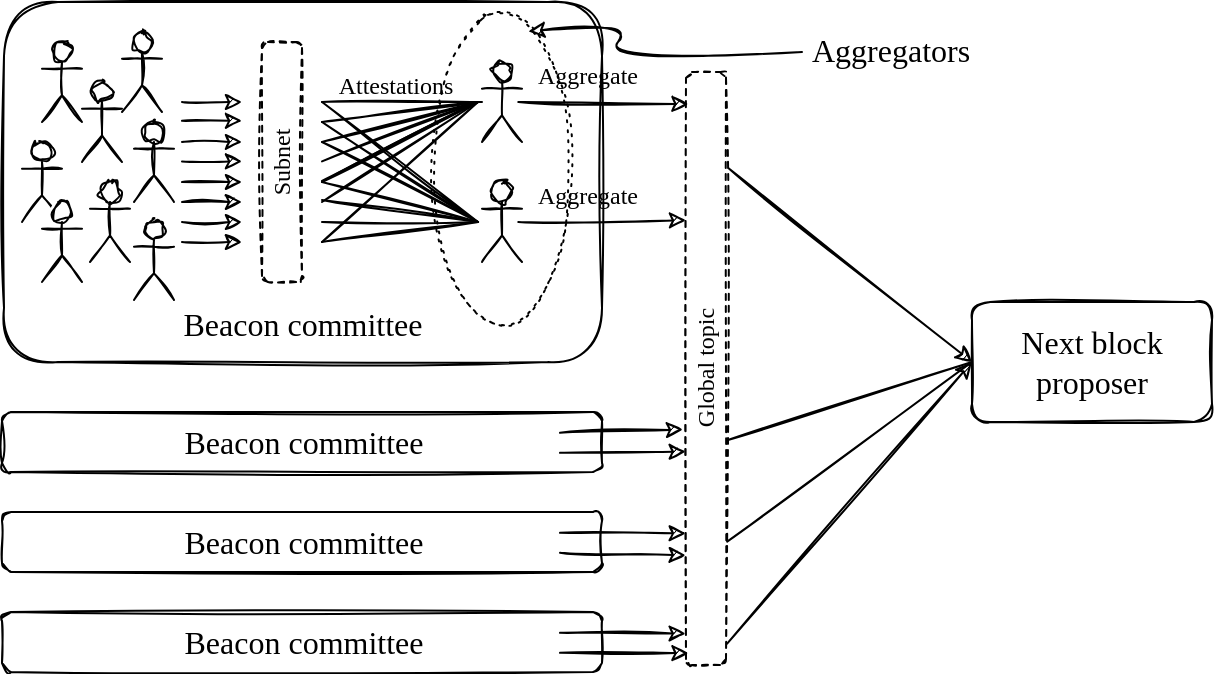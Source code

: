 <mxfile version="20.7.4" type="github">
  <diagram id="45ZHT5c-B5uZ-u51Fnz1" name="aggregators">
    <mxGraphModel dx="2074" dy="1093" grid="1" gridSize="10" guides="1" tooltips="1" connect="1" arrows="1" fold="1" page="1" pageScale="1" pageWidth="850" pageHeight="1100" math="0" shadow="0">
      <root>
        <mxCell id="0" />
        <mxCell id="1" parent="0" />
        <mxCell id="jOv1jI9sGNHT83Ywalm9-78" value="&lt;font style=&quot;font-size: 12px;&quot;&gt;Attestations&lt;/font&gt;" style="text;html=1;strokeColor=none;fillColor=none;align=center;verticalAlign=middle;whiteSpace=wrap;rounded=0;sketch=1;fontFamily=Gloria Hallelujah;fontSource=https%3A%2F%2Ffonts.googleapis.com%2Fcss%3Ffamily%3DGloria%2BHallelujah;fontSize=16;" parent="1" vertex="1">
          <mxGeometry x="239" y="75" width="60" height="30" as="geometry" />
        </mxCell>
        <mxCell id="jOv1jI9sGNHT83Ywalm9-54" value="" style="rounded=1;whiteSpace=wrap;html=1;sketch=1;fillColor=none;" parent="1" vertex="1">
          <mxGeometry x="73" y="50" width="299" height="180" as="geometry" />
        </mxCell>
        <mxCell id="jOv1jI9sGNHT83Ywalm9-1" value="" style="shape=umlActor;verticalLabelPosition=bottom;verticalAlign=top;html=1;outlineConnect=0;sketch=1;rounded=0;" parent="1" vertex="1">
          <mxGeometry x="92" y="70" width="20" height="40" as="geometry" />
        </mxCell>
        <mxCell id="jOv1jI9sGNHT83Ywalm9-2" value="" style="shape=umlActor;verticalLabelPosition=bottom;verticalAlign=top;html=1;outlineConnect=0;sketch=1;rounded=0;" parent="1" vertex="1">
          <mxGeometry x="112" y="90" width="20" height="40" as="geometry" />
        </mxCell>
        <mxCell id="jOv1jI9sGNHT83Ywalm9-3" value="" style="shape=umlActor;verticalLabelPosition=bottom;verticalAlign=top;html=1;outlineConnect=0;sketch=1;rounded=0;" parent="1" vertex="1">
          <mxGeometry x="132" y="65" width="20" height="40" as="geometry" />
        </mxCell>
        <mxCell id="jOv1jI9sGNHT83Ywalm9-4" value="" style="shape=umlActor;verticalLabelPosition=bottom;verticalAlign=top;html=1;outlineConnect=0;sketch=1;rounded=0;" parent="1" vertex="1">
          <mxGeometry x="312" y="80" width="20" height="40" as="geometry" />
        </mxCell>
        <mxCell id="jOv1jI9sGNHT83Ywalm9-6" value="" style="shape=umlActor;verticalLabelPosition=bottom;verticalAlign=top;html=1;outlineConnect=0;sketch=1;rounded=0;" parent="1" vertex="1">
          <mxGeometry x="116" y="140" width="20" height="40" as="geometry" />
        </mxCell>
        <mxCell id="jOv1jI9sGNHT83Ywalm9-7" value="" style="shape=umlActor;verticalLabelPosition=bottom;verticalAlign=top;html=1;outlineConnect=0;sketch=1;rounded=0;" parent="1" vertex="1">
          <mxGeometry x="82" y="120" width="20" height="40" as="geometry" />
        </mxCell>
        <mxCell id="jOv1jI9sGNHT83Ywalm9-8" value="" style="shape=umlActor;verticalLabelPosition=bottom;verticalAlign=top;html=1;outlineConnect=0;sketch=1;rounded=0;" parent="1" vertex="1">
          <mxGeometry x="92" y="150" width="20" height="40" as="geometry" />
        </mxCell>
        <mxCell id="jOv1jI9sGNHT83Ywalm9-10" value="" style="shape=umlActor;verticalLabelPosition=bottom;verticalAlign=top;html=1;outlineConnect=0;sketch=1;rounded=0;" parent="1" vertex="1">
          <mxGeometry x="138" y="159" width="20" height="40" as="geometry" />
        </mxCell>
        <mxCell id="jOv1jI9sGNHT83Ywalm9-11" value="" style="shape=umlActor;verticalLabelPosition=bottom;verticalAlign=top;html=1;outlineConnect=0;sketch=1;rounded=0;" parent="1" vertex="1">
          <mxGeometry x="138" y="110" width="20" height="40" as="geometry" />
        </mxCell>
        <mxCell id="jOv1jI9sGNHT83Ywalm9-14" value="" style="shape=umlActor;verticalLabelPosition=bottom;verticalAlign=top;html=1;outlineConnect=0;sketch=1;rounded=0;" parent="1" vertex="1">
          <mxGeometry x="312" y="140" width="20" height="40" as="geometry" />
        </mxCell>
        <mxCell id="jOv1jI9sGNHT83Ywalm9-15" value="&lt;font data-font-src=&quot;https://fonts.googleapis.com/css?family=Gloria+Hallelujah&quot; face=&quot;Gloria Hallelujah&quot;&gt;Subnet&lt;/font&gt;" style="rounded=1;whiteSpace=wrap;html=1;sketch=1;rotation=-90;dashed=1;fillColor=none;" parent="1" vertex="1">
          <mxGeometry x="152" y="120" width="120" height="20" as="geometry" />
        </mxCell>
        <mxCell id="jOv1jI9sGNHT83Ywalm9-17" value="" style="endArrow=classic;html=1;sketch=1;" parent="1" edge="1">
          <mxGeometry width="50" height="50" relative="1" as="geometry">
            <mxPoint x="162" y="100" as="sourcePoint" />
            <mxPoint x="192" y="100" as="targetPoint" />
          </mxGeometry>
        </mxCell>
        <mxCell id="jOv1jI9sGNHT83Ywalm9-18" value="" style="endArrow=classic;html=1;sketch=1;" parent="1" edge="1">
          <mxGeometry width="50" height="50" relative="1" as="geometry">
            <mxPoint x="162" y="109.43" as="sourcePoint" />
            <mxPoint x="192" y="109.43" as="targetPoint" />
          </mxGeometry>
        </mxCell>
        <mxCell id="jOv1jI9sGNHT83Ywalm9-19" value="" style="endArrow=classic;html=1;sketch=1;" parent="1" edge="1">
          <mxGeometry width="50" height="50" relative="1" as="geometry">
            <mxPoint x="162" y="120" as="sourcePoint" />
            <mxPoint x="192" y="120" as="targetPoint" />
          </mxGeometry>
        </mxCell>
        <mxCell id="jOv1jI9sGNHT83Ywalm9-20" value="" style="endArrow=classic;html=1;sketch=1;" parent="1" edge="1">
          <mxGeometry width="50" height="50" relative="1" as="geometry">
            <mxPoint x="162" y="129.71" as="sourcePoint" />
            <mxPoint x="192" y="129.71" as="targetPoint" />
          </mxGeometry>
        </mxCell>
        <mxCell id="jOv1jI9sGNHT83Ywalm9-21" value="" style="endArrow=classic;html=1;sketch=1;" parent="1" edge="1">
          <mxGeometry width="50" height="50" relative="1" as="geometry">
            <mxPoint x="162" y="140" as="sourcePoint" />
            <mxPoint x="192" y="140" as="targetPoint" />
          </mxGeometry>
        </mxCell>
        <mxCell id="jOv1jI9sGNHT83Ywalm9-22" value="" style="endArrow=classic;html=1;sketch=1;" parent="1" edge="1">
          <mxGeometry width="50" height="50" relative="1" as="geometry">
            <mxPoint x="162" y="150" as="sourcePoint" />
            <mxPoint x="192" y="150" as="targetPoint" />
          </mxGeometry>
        </mxCell>
        <mxCell id="jOv1jI9sGNHT83Ywalm9-23" value="" style="endArrow=classic;html=1;sketch=1;" parent="1" edge="1">
          <mxGeometry width="50" height="50" relative="1" as="geometry">
            <mxPoint x="162" y="160" as="sourcePoint" />
            <mxPoint x="192" y="160" as="targetPoint" />
          </mxGeometry>
        </mxCell>
        <mxCell id="jOv1jI9sGNHT83Ywalm9-24" value="" style="endArrow=classic;html=1;sketch=1;" parent="1" edge="1">
          <mxGeometry width="50" height="50" relative="1" as="geometry">
            <mxPoint x="162" y="170" as="sourcePoint" />
            <mxPoint x="192" y="170" as="targetPoint" />
          </mxGeometry>
        </mxCell>
        <mxCell id="jOv1jI9sGNHT83Ywalm9-25" value="" style="endArrow=none;html=1;sketch=1;endFill=0;" parent="1" target="jOv1jI9sGNHT83Ywalm9-4" edge="1">
          <mxGeometry width="50" height="50" relative="1" as="geometry">
            <mxPoint x="232" y="100" as="sourcePoint" />
            <mxPoint x="202" y="110" as="targetPoint" />
          </mxGeometry>
        </mxCell>
        <mxCell id="jOv1jI9sGNHT83Ywalm9-27" value="" style="endArrow=none;html=1;sketch=1;endFill=0;" parent="1" edge="1">
          <mxGeometry width="50" height="50" relative="1" as="geometry">
            <mxPoint x="232" y="110" as="sourcePoint" />
            <mxPoint x="310" y="100" as="targetPoint" />
          </mxGeometry>
        </mxCell>
        <mxCell id="jOv1jI9sGNHT83Ywalm9-28" value="" style="endArrow=none;html=1;sketch=1;endFill=0;" parent="1" edge="1">
          <mxGeometry width="50" height="50" relative="1" as="geometry">
            <mxPoint x="232" y="120" as="sourcePoint" />
            <mxPoint x="310" y="100" as="targetPoint" />
          </mxGeometry>
        </mxCell>
        <mxCell id="jOv1jI9sGNHT83Ywalm9-29" value="" style="endArrow=none;html=1;sketch=1;endFill=0;" parent="1" edge="1">
          <mxGeometry width="50" height="50" relative="1" as="geometry">
            <mxPoint x="232" y="129.71" as="sourcePoint" />
            <mxPoint x="310" y="100" as="targetPoint" />
          </mxGeometry>
        </mxCell>
        <mxCell id="jOv1jI9sGNHT83Ywalm9-30" value="" style="endArrow=none;html=1;sketch=1;endFill=0;" parent="1" edge="1">
          <mxGeometry width="50" height="50" relative="1" as="geometry">
            <mxPoint x="232" y="139.43" as="sourcePoint" />
            <mxPoint x="310" y="100" as="targetPoint" />
          </mxGeometry>
        </mxCell>
        <mxCell id="jOv1jI9sGNHT83Ywalm9-31" value="" style="endArrow=none;html=1;sketch=1;endFill=0;" parent="1" edge="1">
          <mxGeometry width="50" height="50" relative="1" as="geometry">
            <mxPoint x="232" y="150.0" as="sourcePoint" />
            <mxPoint x="310" y="100" as="targetPoint" />
          </mxGeometry>
        </mxCell>
        <mxCell id="jOv1jI9sGNHT83Ywalm9-33" value="" style="endArrow=none;html=1;sketch=1;endFill=0;" parent="1" edge="1">
          <mxGeometry width="50" height="50" relative="1" as="geometry">
            <mxPoint x="232" y="140.0" as="sourcePoint" />
            <mxPoint x="310" y="100" as="targetPoint" />
          </mxGeometry>
        </mxCell>
        <mxCell id="jOv1jI9sGNHT83Ywalm9-43" value="" style="endArrow=none;html=1;sketch=1;endFill=0;" parent="1" edge="1">
          <mxGeometry width="50" height="50" relative="1" as="geometry">
            <mxPoint x="232" y="100" as="sourcePoint" />
            <mxPoint x="310" y="160" as="targetPoint" />
          </mxGeometry>
        </mxCell>
        <mxCell id="jOv1jI9sGNHT83Ywalm9-44" value="" style="endArrow=none;html=1;sketch=1;endFill=0;" parent="1" edge="1">
          <mxGeometry width="50" height="50" relative="1" as="geometry">
            <mxPoint x="232" y="110" as="sourcePoint" />
            <mxPoint x="310" y="160" as="targetPoint" />
          </mxGeometry>
        </mxCell>
        <mxCell id="jOv1jI9sGNHT83Ywalm9-45" value="" style="endArrow=none;html=1;sketch=1;endFill=0;" parent="1" edge="1">
          <mxGeometry width="50" height="50" relative="1" as="geometry">
            <mxPoint x="232" y="120" as="sourcePoint" />
            <mxPoint x="310" y="160" as="targetPoint" />
          </mxGeometry>
        </mxCell>
        <mxCell id="jOv1jI9sGNHT83Ywalm9-47" value="" style="endArrow=none;html=1;sketch=1;endFill=0;" parent="1" edge="1">
          <mxGeometry width="50" height="50" relative="1" as="geometry">
            <mxPoint x="232" y="149" as="sourcePoint" />
            <mxPoint x="310" y="160" as="targetPoint" />
          </mxGeometry>
        </mxCell>
        <mxCell id="jOv1jI9sGNHT83Ywalm9-48" value="" style="endArrow=none;html=1;sketch=1;endFill=0;" parent="1" edge="1">
          <mxGeometry width="50" height="50" relative="1" as="geometry">
            <mxPoint x="232" y="160" as="sourcePoint" />
            <mxPoint x="310" y="160" as="targetPoint" />
          </mxGeometry>
        </mxCell>
        <mxCell id="jOv1jI9sGNHT83Ywalm9-49" value="" style="endArrow=none;html=1;sketch=1;endFill=0;entryX=0.793;entryY=0.611;entryDx=0;entryDy=0;entryPerimeter=0;" parent="1" target="jOv1jI9sGNHT83Ywalm9-54" edge="1">
          <mxGeometry width="50" height="50" relative="1" as="geometry">
            <mxPoint x="232" y="170" as="sourcePoint" />
            <mxPoint x="262" y="160" as="targetPoint" />
          </mxGeometry>
        </mxCell>
        <mxCell id="jOv1jI9sGNHT83Ywalm9-50" value="" style="endArrow=none;html=1;sketch=1;endFill=0;" parent="1" edge="1">
          <mxGeometry width="50" height="50" relative="1" as="geometry">
            <mxPoint x="232" y="140" as="sourcePoint" />
            <mxPoint x="310" y="160" as="targetPoint" />
          </mxGeometry>
        </mxCell>
        <mxCell id="jOv1jI9sGNHT83Ywalm9-51" value="" style="endArrow=none;html=1;sketch=1;endFill=0;" parent="1" edge="1">
          <mxGeometry width="50" height="50" relative="1" as="geometry">
            <mxPoint x="232" y="170" as="sourcePoint" />
            <mxPoint x="310" y="100" as="targetPoint" />
          </mxGeometry>
        </mxCell>
        <mxCell id="jOv1jI9sGNHT83Ywalm9-52" value="" style="endArrow=classic;html=1;sketch=1;exitX=0.86;exitY=0.278;exitDx=0;exitDy=0;exitPerimeter=0;entryX=0.946;entryY=0.062;entryDx=0;entryDy=0;entryPerimeter=0;" parent="1" source="jOv1jI9sGNHT83Ywalm9-54" target="jOv1jI9sGNHT83Ywalm9-55" edge="1">
          <mxGeometry width="50" height="50" relative="1" as="geometry">
            <mxPoint x="351" y="99.71" as="sourcePoint" />
            <mxPoint x="401" y="100" as="targetPoint" />
          </mxGeometry>
        </mxCell>
        <mxCell id="jOv1jI9sGNHT83Ywalm9-53" value="" style="endArrow=classic;html=1;sketch=1;exitX=0.86;exitY=0.611;exitDx=0;exitDy=0;exitPerimeter=0;entryX=0.75;entryY=0;entryDx=0;entryDy=0;" parent="1" source="jOv1jI9sGNHT83Ywalm9-54" target="jOv1jI9sGNHT83Ywalm9-55" edge="1">
          <mxGeometry width="50" height="50" relative="1" as="geometry">
            <mxPoint x="351" y="159.43" as="sourcePoint" />
            <mxPoint x="401" y="159" as="targetPoint" />
          </mxGeometry>
        </mxCell>
        <mxCell id="jOv1jI9sGNHT83Ywalm9-55" value="&lt;div&gt;&lt;font data-font-src=&quot;https://fonts.googleapis.com/css?family=Gloria+Hallelujah&quot; face=&quot;Gloria Hallelujah&quot;&gt;Global topic&lt;/font&gt;&lt;/div&gt;" style="rounded=1;whiteSpace=wrap;html=1;sketch=1;rotation=-90;dashed=1;fillColor=none;" parent="1" vertex="1">
          <mxGeometry x="275.75" y="223.25" width="296.5" height="20" as="geometry" />
        </mxCell>
        <mxCell id="jOv1jI9sGNHT83Ywalm9-56" value="" style="rounded=1;whiteSpace=wrap;html=1;sketch=1;fillColor=none;" parent="1" vertex="1">
          <mxGeometry x="72" y="255" width="300" height="30" as="geometry" />
        </mxCell>
        <mxCell id="jOv1jI9sGNHT83Ywalm9-57" value="" style="rounded=1;whiteSpace=wrap;html=1;sketch=1;fillColor=none;" parent="1" vertex="1">
          <mxGeometry x="72" y="305" width="300" height="30" as="geometry" />
        </mxCell>
        <mxCell id="jOv1jI9sGNHT83Ywalm9-58" value="" style="rounded=1;whiteSpace=wrap;html=1;sketch=1;fillColor=none;" parent="1" vertex="1">
          <mxGeometry x="72" y="355" width="300" height="30" as="geometry" />
        </mxCell>
        <mxCell id="jOv1jI9sGNHT83Ywalm9-59" value="" style="endArrow=classic;html=1;sketch=1;entryX=0.397;entryY=-0.076;entryDx=0;entryDy=0;entryPerimeter=0;" parent="1" target="jOv1jI9sGNHT83Ywalm9-55" edge="1">
          <mxGeometry width="50" height="50" relative="1" as="geometry">
            <mxPoint x="351" y="265.43" as="sourcePoint" />
            <mxPoint x="410" y="265" as="targetPoint" />
          </mxGeometry>
        </mxCell>
        <mxCell id="jOv1jI9sGNHT83Ywalm9-60" value="" style="endArrow=classic;html=1;sketch=1;entryX=0.36;entryY=-0.007;entryDx=0;entryDy=0;entryPerimeter=0;" parent="1" target="jOv1jI9sGNHT83Ywalm9-55" edge="1">
          <mxGeometry width="50" height="50" relative="1" as="geometry">
            <mxPoint x="351" y="275.43" as="sourcePoint" />
            <mxPoint x="401" y="275" as="targetPoint" />
          </mxGeometry>
        </mxCell>
        <mxCell id="jOv1jI9sGNHT83Ywalm9-61" value="" style="endArrow=classic;html=1;sketch=1;entryX=0.222;entryY=-0.007;entryDx=0;entryDy=0;entryPerimeter=0;" parent="1" target="jOv1jI9sGNHT83Ywalm9-55" edge="1">
          <mxGeometry width="50" height="50" relative="1" as="geometry">
            <mxPoint x="351" y="315.43" as="sourcePoint" />
            <mxPoint x="410" y="315" as="targetPoint" />
          </mxGeometry>
        </mxCell>
        <mxCell id="jOv1jI9sGNHT83Ywalm9-62" value="" style="endArrow=classic;html=1;sketch=1;entryX=0.185;entryY=-0.007;entryDx=0;entryDy=0;entryPerimeter=0;" parent="1" target="jOv1jI9sGNHT83Ywalm9-55" edge="1">
          <mxGeometry width="50" height="50" relative="1" as="geometry">
            <mxPoint x="351" y="325.43" as="sourcePoint" />
            <mxPoint x="401" y="325" as="targetPoint" />
          </mxGeometry>
        </mxCell>
        <mxCell id="jOv1jI9sGNHT83Ywalm9-63" value="" style="endArrow=classic;html=1;sketch=1;entryX=0.053;entryY=-0.007;entryDx=0;entryDy=0;entryPerimeter=0;" parent="1" target="jOv1jI9sGNHT83Ywalm9-55" edge="1">
          <mxGeometry width="50" height="50" relative="1" as="geometry">
            <mxPoint x="351" y="365.43" as="sourcePoint" />
            <mxPoint x="401" y="365" as="targetPoint" />
          </mxGeometry>
        </mxCell>
        <mxCell id="jOv1jI9sGNHT83Ywalm9-64" value="" style="endArrow=classic;html=1;sketch=1;entryX=0.02;entryY=0.062;entryDx=0;entryDy=0;entryPerimeter=0;" parent="1" target="jOv1jI9sGNHT83Ywalm9-55" edge="1">
          <mxGeometry width="50" height="50" relative="1" as="geometry">
            <mxPoint x="351" y="375.43" as="sourcePoint" />
            <mxPoint x="401" y="375" as="targetPoint" />
          </mxGeometry>
        </mxCell>
        <mxCell id="jOv1jI9sGNHT83Ywalm9-65" value="&lt;font style=&quot;font-size: 16px;&quot;&gt;Next block&lt;br&gt;proposer&lt;/font&gt;" style="rounded=1;whiteSpace=wrap;html=1;sketch=1;fontFamily=Gloria Hallelujah;fontSource=https%3A%2F%2Ffonts.googleapis.com%2Fcss%3Ffamily%3DGloria%2BHallelujah;fillColor=none;" parent="1" vertex="1">
          <mxGeometry x="557" y="200" width="120" height="60" as="geometry" />
        </mxCell>
        <mxCell id="jOv1jI9sGNHT83Ywalm9-66" value="" style="endArrow=classic;html=1;sketch=1;endFill=1;exitX=0.838;exitY=1.057;exitDx=0;exitDy=0;entryX=0;entryY=0.5;entryDx=0;entryDy=0;exitPerimeter=0;" parent="1" source="jOv1jI9sGNHT83Ywalm9-55" target="jOv1jI9sGNHT83Ywalm9-65" edge="1">
          <mxGeometry width="50" height="50" relative="1" as="geometry">
            <mxPoint x="242" y="180" as="sourcePoint" />
            <mxPoint x="272" y="170" as="targetPoint" />
          </mxGeometry>
        </mxCell>
        <mxCell id="jOv1jI9sGNHT83Ywalm9-67" value="" style="endArrow=none;html=1;sketch=1;endFill=0;entryX=0;entryY=0.5;entryDx=0;entryDy=0;exitX=0.379;exitY=1.029;exitDx=0;exitDy=0;exitPerimeter=0;" parent="1" source="jOv1jI9sGNHT83Ywalm9-55" target="jOv1jI9sGNHT83Ywalm9-65" edge="1">
          <mxGeometry width="50" height="50" relative="1" as="geometry">
            <mxPoint x="430" y="270" as="sourcePoint" />
            <mxPoint x="462" y="240" as="targetPoint" />
          </mxGeometry>
        </mxCell>
        <mxCell id="jOv1jI9sGNHT83Ywalm9-68" value="" style="endArrow=none;html=1;sketch=1;endFill=0;entryX=0;entryY=0.5;entryDx=0;entryDy=0;exitX=0.208;exitY=1.029;exitDx=0;exitDy=0;exitPerimeter=0;" parent="1" source="jOv1jI9sGNHT83Ywalm9-55" target="jOv1jI9sGNHT83Ywalm9-65" edge="1">
          <mxGeometry width="50" height="50" relative="1" as="geometry">
            <mxPoint x="440" y="320" as="sourcePoint" />
            <mxPoint x="462" y="240" as="targetPoint" />
          </mxGeometry>
        </mxCell>
        <mxCell id="jOv1jI9sGNHT83Ywalm9-69" value="" style="endArrow=classic;html=1;sketch=1;endFill=1;exitX=0.036;exitY=1.029;exitDx=0;exitDy=0;entryX=0;entryY=0.5;entryDx=0;entryDy=0;exitPerimeter=0;" parent="1" source="jOv1jI9sGNHT83Ywalm9-55" target="jOv1jI9sGNHT83Ywalm9-65" edge="1">
          <mxGeometry width="50" height="50" relative="1" as="geometry">
            <mxPoint x="382" y="315.0" as="sourcePoint" />
            <mxPoint x="462" y="240" as="targetPoint" />
          </mxGeometry>
        </mxCell>
        <mxCell id="jOv1jI9sGNHT83Ywalm9-70" value="&lt;font style=&quot;font-size: 16px;&quot;&gt;Beacon committee&lt;/font&gt;" style="text;html=1;strokeColor=none;fillColor=none;align=center;verticalAlign=middle;whiteSpace=wrap;rounded=0;sketch=1;fontFamily=Gloria Hallelujah;fontSource=https%3A%2F%2Ffonts.googleapis.com%2Fcss%3Ffamily%3DGloria%2BHallelujah;" parent="1" vertex="1">
          <mxGeometry x="143" y="196" width="159" height="30" as="geometry" />
        </mxCell>
        <mxCell id="jOv1jI9sGNHT83Ywalm9-71" value="&lt;font style=&quot;font-size: 16px;&quot;&gt;Beacon committee&lt;/font&gt;" style="text;html=1;strokeColor=none;fillColor=none;align=center;verticalAlign=middle;whiteSpace=wrap;rounded=0;sketch=1;fontFamily=Gloria Hallelujah;fontSource=https%3A%2F%2Ffonts.googleapis.com%2Fcss%3Ffamily%3DGloria%2BHallelujah;" parent="1" vertex="1">
          <mxGeometry x="142.5" y="255" width="160" height="30" as="geometry" />
        </mxCell>
        <mxCell id="jOv1jI9sGNHT83Ywalm9-74" value="&lt;font style=&quot;font-size: 16px;&quot;&gt;Beacon committee&lt;/font&gt;" style="text;html=1;strokeColor=none;fillColor=none;align=center;verticalAlign=middle;whiteSpace=wrap;rounded=0;sketch=1;fontFamily=Gloria Hallelujah;fontSource=https%3A%2F%2Ffonts.googleapis.com%2Fcss%3Ffamily%3DGloria%2BHallelujah;" parent="1" vertex="1">
          <mxGeometry x="142.5" y="305" width="160" height="30" as="geometry" />
        </mxCell>
        <mxCell id="jOv1jI9sGNHT83Ywalm9-75" value="&lt;font style=&quot;font-size: 16px;&quot;&gt;Beacon committee&lt;/font&gt;" style="text;html=1;strokeColor=none;fillColor=none;align=center;verticalAlign=middle;whiteSpace=wrap;rounded=0;sketch=1;fontFamily=Gloria Hallelujah;fontSource=https%3A%2F%2Ffonts.googleapis.com%2Fcss%3Ffamily%3DGloria%2BHallelujah;" parent="1" vertex="1">
          <mxGeometry x="142.5" y="355" width="160" height="30" as="geometry" />
        </mxCell>
        <mxCell id="jOv1jI9sGNHT83Ywalm9-76" value="&lt;font style=&quot;font-size: 12px;&quot;&gt;Aggregate&lt;/font&gt;" style="text;html=1;strokeColor=none;fillColor=none;align=center;verticalAlign=middle;whiteSpace=wrap;rounded=0;sketch=1;fontFamily=Gloria Hallelujah;fontSource=https%3A%2F%2Ffonts.googleapis.com%2Fcss%3Ffamily%3DGloria%2BHallelujah;fontSize=16;" parent="1" vertex="1">
          <mxGeometry x="335" y="70" width="60" height="30" as="geometry" />
        </mxCell>
        <mxCell id="jOv1jI9sGNHT83Ywalm9-77" value="&lt;font style=&quot;font-size: 12px;&quot;&gt;Aggregate&lt;/font&gt;" style="text;html=1;strokeColor=none;fillColor=none;align=center;verticalAlign=middle;whiteSpace=wrap;rounded=0;sketch=1;fontFamily=Gloria Hallelujah;fontSource=https%3A%2F%2Ffonts.googleapis.com%2Fcss%3Ffamily%3DGloria%2BHallelujah;fontSize=16;" parent="1" vertex="1">
          <mxGeometry x="335" y="130" width="60" height="30" as="geometry" />
        </mxCell>
        <mxCell id="jOv1jI9sGNHT83Ywalm9-81" value="" style="ellipse;whiteSpace=wrap;html=1;sketch=1;fontFamily=Gloria Hallelujah;fontSource=https%3A%2F%2Ffonts.googleapis.com%2Fcss%3Ffamily%3DGloria%2BHallelujah;fontSize=12;fillColor=none;dashed=1;dashPattern=1 4;" parent="1" vertex="1">
          <mxGeometry x="287" y="58" width="70" height="150" as="geometry" />
        </mxCell>
        <mxCell id="jOv1jI9sGNHT83Ywalm9-82" value="" style="curved=1;endArrow=none;html=1;sketch=1;fontFamily=Gloria Hallelujah;fontSource=https%3A%2F%2Ffonts.googleapis.com%2Fcss%3Ffamily%3DGloria%2BHallelujah;fontSize=12;startArrow=classic;startFill=1;endFill=0;exitX=0.688;exitY=0.044;exitDx=0;exitDy=0;exitPerimeter=0;" parent="1" source="jOv1jI9sGNHT83Ywalm9-81" edge="1">
          <mxGeometry width="50" height="50" relative="1" as="geometry">
            <mxPoint x="345" y="75" as="sourcePoint" />
            <mxPoint x="472" y="75" as="targetPoint" />
            <Array as="points">
              <mxPoint x="390" y="60" />
              <mxPoint x="370" y="80" />
            </Array>
          </mxGeometry>
        </mxCell>
        <mxCell id="jOv1jI9sGNHT83Ywalm9-83" value="&lt;div align=&quot;left&quot;&gt;&lt;font style=&quot;font-size: 16px;&quot;&gt;Aggregators&lt;/font&gt;&lt;/div&gt;" style="text;html=1;strokeColor=none;fillColor=none;align=left;verticalAlign=middle;whiteSpace=wrap;rounded=0;dashed=1;dashPattern=1 4;sketch=1;fontFamily=Gloria Hallelujah;fontSource=https%3A%2F%2Ffonts.googleapis.com%2Fcss%3Ffamily%3DGloria%2BHallelujah;fontSize=12;" parent="1" vertex="1">
          <mxGeometry x="475" y="59" width="190" height="30" as="geometry" />
        </mxCell>
      </root>
    </mxGraphModel>
  </diagram>
</mxfile>
